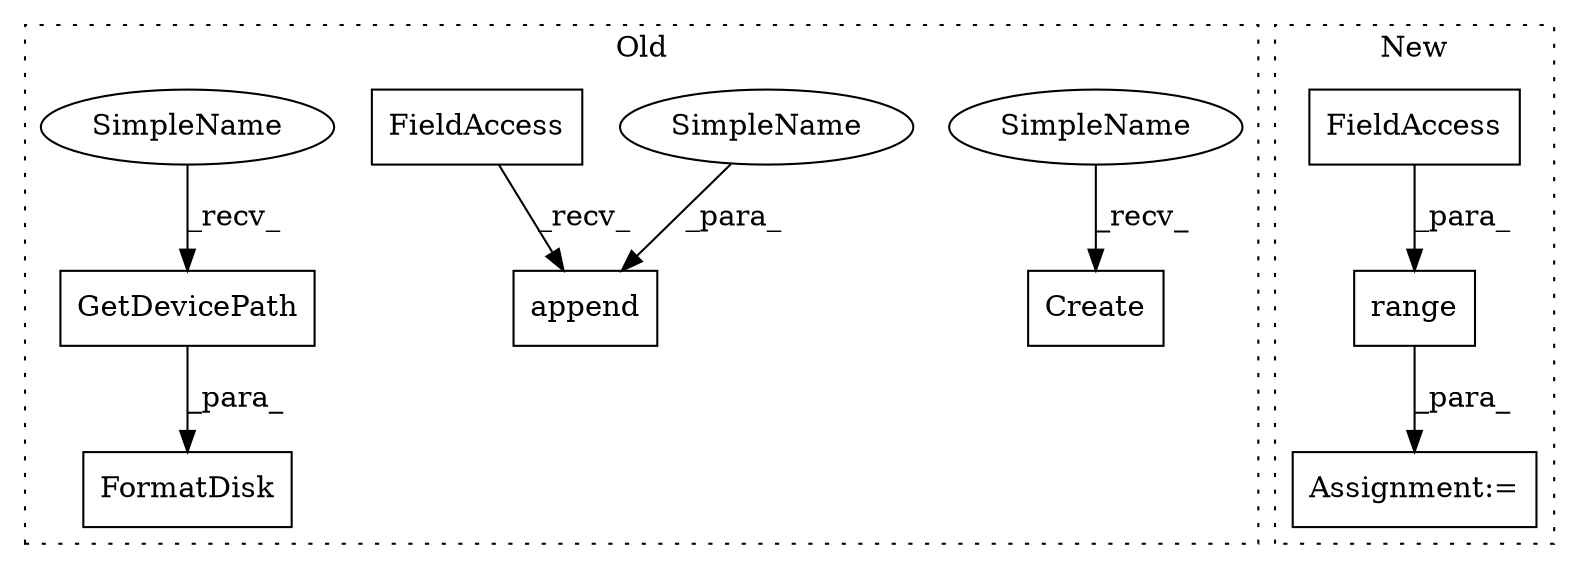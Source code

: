 digraph G {
subgraph cluster0 {
1 [label="GetDevicePath" a="32" s="9532" l="15" shape="box"];
3 [label="FormatDisk" a="32" s="9514,9547" l="11,1" shape="box"];
6 [label="append" a="32" s="9081,9094" l="7,1" shape="box"];
7 [label="FieldAccess" a="22" s="9062" l="18" shape="box"];
8 [label="Create" a="32" s="9412" l="8" shape="box"];
9 [label="SimpleName" a="42" s="9405" l="6" shape="ellipse"];
10 [label="SimpleName" a="42" s="9525" l="6" shape="ellipse"];
11 [label="SimpleName" a="42" s="9088" l="6" shape="ellipse"];
label = "Old";
style="dotted";
}
subgraph cluster1 {
2 [label="range" a="32" s="9763,9796" l="6,1" shape="box"];
4 [label="FieldAccess" a="22" s="9769" l="27" shape="box"];
5 [label="Assignment:=" a="7" s="9756" l="50" shape="box"];
label = "New";
style="dotted";
}
1 -> 3 [label="_para_"];
2 -> 5 [label="_para_"];
4 -> 2 [label="_para_"];
7 -> 6 [label="_recv_"];
9 -> 8 [label="_recv_"];
10 -> 1 [label="_recv_"];
11 -> 6 [label="_para_"];
}